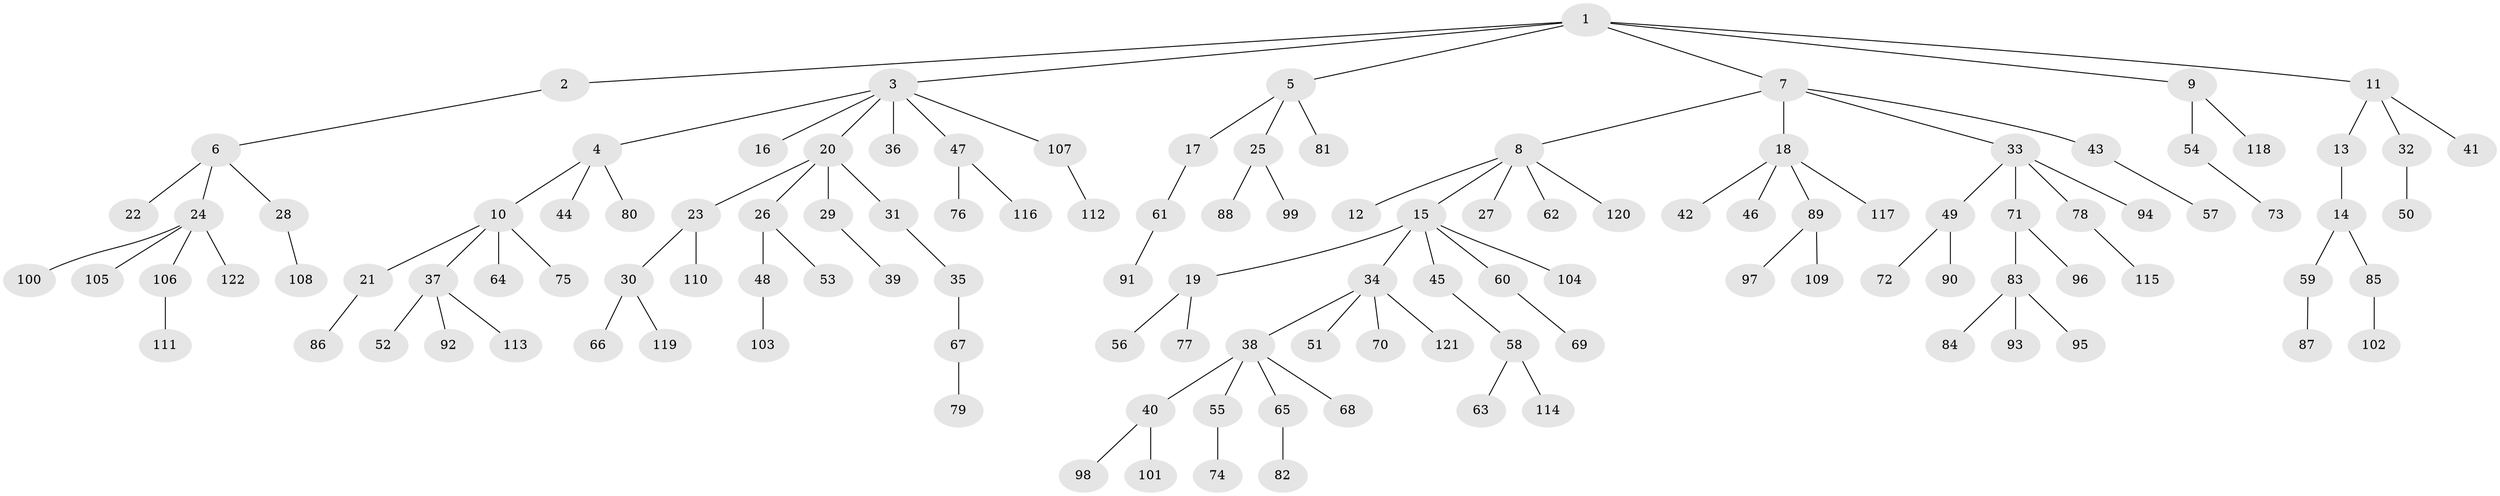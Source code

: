 // Generated by graph-tools (version 1.1) at 2025/15/03/09/25 04:15:36]
// undirected, 122 vertices, 121 edges
graph export_dot {
graph [start="1"]
  node [color=gray90,style=filled];
  1;
  2;
  3;
  4;
  5;
  6;
  7;
  8;
  9;
  10;
  11;
  12;
  13;
  14;
  15;
  16;
  17;
  18;
  19;
  20;
  21;
  22;
  23;
  24;
  25;
  26;
  27;
  28;
  29;
  30;
  31;
  32;
  33;
  34;
  35;
  36;
  37;
  38;
  39;
  40;
  41;
  42;
  43;
  44;
  45;
  46;
  47;
  48;
  49;
  50;
  51;
  52;
  53;
  54;
  55;
  56;
  57;
  58;
  59;
  60;
  61;
  62;
  63;
  64;
  65;
  66;
  67;
  68;
  69;
  70;
  71;
  72;
  73;
  74;
  75;
  76;
  77;
  78;
  79;
  80;
  81;
  82;
  83;
  84;
  85;
  86;
  87;
  88;
  89;
  90;
  91;
  92;
  93;
  94;
  95;
  96;
  97;
  98;
  99;
  100;
  101;
  102;
  103;
  104;
  105;
  106;
  107;
  108;
  109;
  110;
  111;
  112;
  113;
  114;
  115;
  116;
  117;
  118;
  119;
  120;
  121;
  122;
  1 -- 2;
  1 -- 3;
  1 -- 5;
  1 -- 7;
  1 -- 9;
  1 -- 11;
  2 -- 6;
  3 -- 4;
  3 -- 16;
  3 -- 20;
  3 -- 36;
  3 -- 47;
  3 -- 107;
  4 -- 10;
  4 -- 44;
  4 -- 80;
  5 -- 17;
  5 -- 25;
  5 -- 81;
  6 -- 22;
  6 -- 24;
  6 -- 28;
  7 -- 8;
  7 -- 18;
  7 -- 33;
  7 -- 43;
  8 -- 12;
  8 -- 15;
  8 -- 27;
  8 -- 62;
  8 -- 120;
  9 -- 54;
  9 -- 118;
  10 -- 21;
  10 -- 37;
  10 -- 64;
  10 -- 75;
  11 -- 13;
  11 -- 32;
  11 -- 41;
  13 -- 14;
  14 -- 59;
  14 -- 85;
  15 -- 19;
  15 -- 34;
  15 -- 45;
  15 -- 60;
  15 -- 104;
  17 -- 61;
  18 -- 42;
  18 -- 46;
  18 -- 89;
  18 -- 117;
  19 -- 56;
  19 -- 77;
  20 -- 23;
  20 -- 26;
  20 -- 29;
  20 -- 31;
  21 -- 86;
  23 -- 30;
  23 -- 110;
  24 -- 100;
  24 -- 105;
  24 -- 106;
  24 -- 122;
  25 -- 88;
  25 -- 99;
  26 -- 48;
  26 -- 53;
  28 -- 108;
  29 -- 39;
  30 -- 66;
  30 -- 119;
  31 -- 35;
  32 -- 50;
  33 -- 49;
  33 -- 71;
  33 -- 78;
  33 -- 94;
  34 -- 38;
  34 -- 51;
  34 -- 70;
  34 -- 121;
  35 -- 67;
  37 -- 52;
  37 -- 92;
  37 -- 113;
  38 -- 40;
  38 -- 55;
  38 -- 65;
  38 -- 68;
  40 -- 98;
  40 -- 101;
  43 -- 57;
  45 -- 58;
  47 -- 76;
  47 -- 116;
  48 -- 103;
  49 -- 72;
  49 -- 90;
  54 -- 73;
  55 -- 74;
  58 -- 63;
  58 -- 114;
  59 -- 87;
  60 -- 69;
  61 -- 91;
  65 -- 82;
  67 -- 79;
  71 -- 83;
  71 -- 96;
  78 -- 115;
  83 -- 84;
  83 -- 93;
  83 -- 95;
  85 -- 102;
  89 -- 97;
  89 -- 109;
  106 -- 111;
  107 -- 112;
}
